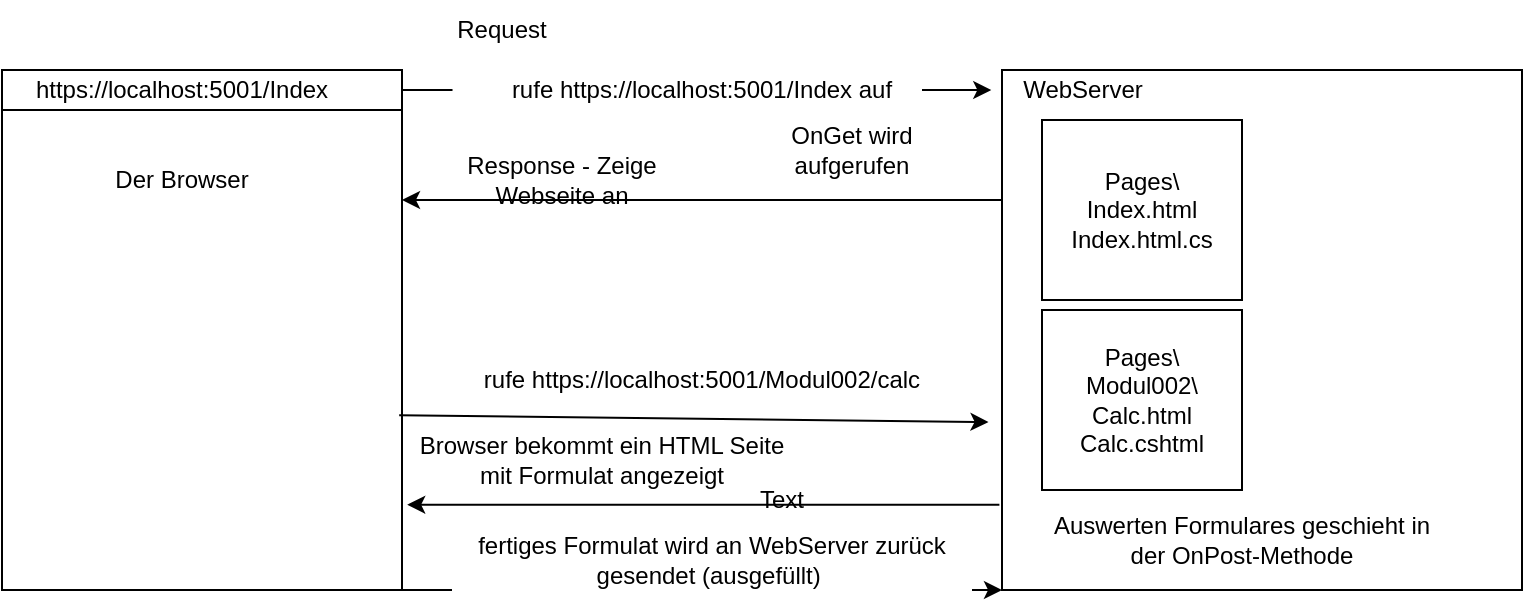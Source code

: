 <mxfile version="15.6.5" type="device"><diagram id="ldJjHAavT0CUlVBrpo_e" name="Page-1"><mxGraphModel dx="1022" dy="434" grid="1" gridSize="10" guides="1" tooltips="1" connect="1" arrows="1" fold="1" page="1" pageScale="1" pageWidth="827" pageHeight="1169" math="0" shadow="0"><root><mxCell id="0"/><mxCell id="1" parent="0"/><mxCell id="Hec4ghZCfxMhmyx206l_-2" value="" style="rounded=0;whiteSpace=wrap;html=1;" vertex="1" parent="1"><mxGeometry x="20" y="100" width="200" height="260" as="geometry"/></mxCell><mxCell id="Hec4ghZCfxMhmyx206l_-3" value="" style="rounded=0;whiteSpace=wrap;html=1;" vertex="1" parent="1"><mxGeometry x="20" y="100" width="200" height="20" as="geometry"/></mxCell><mxCell id="Hec4ghZCfxMhmyx206l_-4" value="Der Browser" style="text;html=1;strokeColor=none;fillColor=none;align=center;verticalAlign=middle;whiteSpace=wrap;rounded=0;" vertex="1" parent="1"><mxGeometry x="40" y="140" width="140" height="30" as="geometry"/></mxCell><mxCell id="Hec4ghZCfxMhmyx206l_-7" value="https://localhost:5001/Index" style="text;html=1;strokeColor=none;fillColor=none;align=center;verticalAlign=middle;whiteSpace=wrap;rounded=0;" vertex="1" parent="1"><mxGeometry x="80" y="100" width="60" height="20" as="geometry"/></mxCell><mxCell id="Hec4ghZCfxMhmyx206l_-8" value="" style="whiteSpace=wrap;html=1;aspect=fixed;" vertex="1" parent="1"><mxGeometry x="520" y="100" width="260" height="260" as="geometry"/></mxCell><mxCell id="Hec4ghZCfxMhmyx206l_-10" value="WebServer" style="text;html=1;align=center;verticalAlign=middle;resizable=0;points=[];autosize=1;strokeColor=none;fillColor=none;" vertex="1" parent="1"><mxGeometry x="520" y="100" width="80" height="20" as="geometry"/></mxCell><mxCell id="Hec4ghZCfxMhmyx206l_-11" value="Pages\&lt;br&gt;Index.html&lt;br&gt;Index.html.cs" style="rounded=0;whiteSpace=wrap;html=1;" vertex="1" parent="1"><mxGeometry x="540" y="125" width="100" height="90" as="geometry"/></mxCell><mxCell id="Hec4ghZCfxMhmyx206l_-12" value="Pages\&lt;br&gt;Modul002\&lt;br&gt;Calc.html&lt;br&gt;Calc.cshtml&lt;br&gt;" style="rounded=0;whiteSpace=wrap;html=1;" vertex="1" parent="1"><mxGeometry x="540" y="220" width="100" height="90" as="geometry"/></mxCell><mxCell id="Hec4ghZCfxMhmyx206l_-13" value="" style="endArrow=classic;html=1;rounded=0;exitX=1;exitY=0.5;exitDx=0;exitDy=0;entryX=-0.067;entryY=0.5;entryDx=0;entryDy=0;entryPerimeter=0;startArrow=none;" edge="1" parent="1" source="Hec4ghZCfxMhmyx206l_-14" target="Hec4ghZCfxMhmyx206l_-10"><mxGeometry width="50" height="50" relative="1" as="geometry"><mxPoint x="390" y="280" as="sourcePoint"/><mxPoint x="440" y="230" as="targetPoint"/></mxGeometry></mxCell><mxCell id="Hec4ghZCfxMhmyx206l_-14" value="rufe https://localhost:5001/Index auf" style="text;html=1;strokeColor=none;fillColor=none;align=center;verticalAlign=middle;whiteSpace=wrap;rounded=0;" vertex="1" parent="1"><mxGeometry x="260" y="95" width="220" height="30" as="geometry"/></mxCell><mxCell id="Hec4ghZCfxMhmyx206l_-15" value="" style="endArrow=none;html=1;rounded=0;exitX=1;exitY=0.5;exitDx=0;exitDy=0;entryX=-0.067;entryY=0.5;entryDx=0;entryDy=0;entryPerimeter=0;" edge="1" parent="1" source="Hec4ghZCfxMhmyx206l_-3" target="Hec4ghZCfxMhmyx206l_-14"><mxGeometry width="50" height="50" relative="1" as="geometry"><mxPoint x="220" y="110" as="sourcePoint"/><mxPoint x="514.64" y="110" as="targetPoint"/></mxGeometry></mxCell><mxCell id="Hec4ghZCfxMhmyx206l_-16" value="Request" style="text;html=1;strokeColor=none;fillColor=none;align=center;verticalAlign=middle;whiteSpace=wrap;rounded=0;" vertex="1" parent="1"><mxGeometry x="240" y="65" width="60" height="30" as="geometry"/></mxCell><mxCell id="Hec4ghZCfxMhmyx206l_-17" value="OnGet wird aufgerufen" style="text;html=1;strokeColor=none;fillColor=none;align=center;verticalAlign=middle;whiteSpace=wrap;rounded=0;" vertex="1" parent="1"><mxGeometry x="400" y="125" width="90" height="30" as="geometry"/></mxCell><mxCell id="Hec4ghZCfxMhmyx206l_-18" value="" style="endArrow=classic;html=1;rounded=0;exitX=0;exitY=0.25;exitDx=0;exitDy=0;entryX=1;entryY=0.25;entryDx=0;entryDy=0;" edge="1" parent="1" source="Hec4ghZCfxMhmyx206l_-8" target="Hec4ghZCfxMhmyx206l_-2"><mxGeometry width="50" height="50" relative="1" as="geometry"><mxPoint x="390" y="270" as="sourcePoint"/><mxPoint x="440" y="220" as="targetPoint"/></mxGeometry></mxCell><mxCell id="Hec4ghZCfxMhmyx206l_-19" value="Response - Zeige Webseite an" style="text;html=1;strokeColor=none;fillColor=none;align=center;verticalAlign=middle;whiteSpace=wrap;rounded=0;" vertex="1" parent="1"><mxGeometry x="230" y="140" width="140" height="30" as="geometry"/></mxCell><mxCell id="Hec4ghZCfxMhmyx206l_-20" value="" style="endArrow=classic;html=1;rounded=0;exitX=0.993;exitY=0.664;exitDx=0;exitDy=0;exitPerimeter=0;entryX=-0.026;entryY=0.677;entryDx=0;entryDy=0;entryPerimeter=0;" edge="1" parent="1" source="Hec4ghZCfxMhmyx206l_-2" target="Hec4ghZCfxMhmyx206l_-8"><mxGeometry width="50" height="50" relative="1" as="geometry"><mxPoint x="390" y="250" as="sourcePoint"/><mxPoint x="440" y="200" as="targetPoint"/></mxGeometry></mxCell><mxCell id="Hec4ghZCfxMhmyx206l_-21" value="rufe https://localhost:5001/Modul002/calc" style="text;html=1;strokeColor=none;fillColor=none;align=center;verticalAlign=middle;whiteSpace=wrap;rounded=0;" vertex="1" parent="1"><mxGeometry x="235" y="240" width="270" height="30" as="geometry"/></mxCell><mxCell id="Hec4ghZCfxMhmyx206l_-22" value="" style="endArrow=classic;html=1;rounded=0;exitX=-0.005;exitY=0.836;exitDx=0;exitDy=0;exitPerimeter=0;entryX=1.013;entryY=0.836;entryDx=0;entryDy=0;entryPerimeter=0;" edge="1" parent="1" source="Hec4ghZCfxMhmyx206l_-8" target="Hec4ghZCfxMhmyx206l_-2"><mxGeometry width="50" height="50" relative="1" as="geometry"><mxPoint x="390" y="240" as="sourcePoint"/><mxPoint x="440" y="190" as="targetPoint"/></mxGeometry></mxCell><mxCell id="Hec4ghZCfxMhmyx206l_-23" value="Browser bekommt ein HTML Seite mit Formulat angezeigt" style="text;html=1;strokeColor=none;fillColor=none;align=center;verticalAlign=middle;whiteSpace=wrap;rounded=0;" vertex="1" parent="1"><mxGeometry x="220" y="280" width="200" height="30" as="geometry"/></mxCell><mxCell id="Hec4ghZCfxMhmyx206l_-24" value="" style="endArrow=classic;html=1;rounded=0;exitX=1;exitY=1;exitDx=0;exitDy=0;entryX=0;entryY=1;entryDx=0;entryDy=0;startArrow=none;" edge="1" parent="1" source="Hec4ghZCfxMhmyx206l_-25" target="Hec4ghZCfxMhmyx206l_-8"><mxGeometry width="50" height="50" relative="1" as="geometry"><mxPoint x="390" y="210" as="sourcePoint"/><mxPoint x="440" y="160" as="targetPoint"/></mxGeometry></mxCell><mxCell id="Hec4ghZCfxMhmyx206l_-25" value="fertiges Formulat wird an WebServer zurück gesendet (ausgefüllt)&amp;nbsp;" style="text;html=1;strokeColor=none;fillColor=none;align=center;verticalAlign=middle;whiteSpace=wrap;rounded=0;" vertex="1" parent="1"><mxGeometry x="245" y="330" width="260" height="30" as="geometry"/></mxCell><mxCell id="Hec4ghZCfxMhmyx206l_-26" value="" style="endArrow=none;html=1;rounded=0;exitX=1;exitY=1;exitDx=0;exitDy=0;entryX=0;entryY=1;entryDx=0;entryDy=0;" edge="1" parent="1" source="Hec4ghZCfxMhmyx206l_-2" target="Hec4ghZCfxMhmyx206l_-25"><mxGeometry width="50" height="50" relative="1" as="geometry"><mxPoint x="220" y="360" as="sourcePoint"/><mxPoint x="520" y="360" as="targetPoint"/></mxGeometry></mxCell><mxCell id="Hec4ghZCfxMhmyx206l_-27" value="Text" style="text;html=1;strokeColor=none;fillColor=none;align=center;verticalAlign=middle;whiteSpace=wrap;rounded=0;" vertex="1" parent="1"><mxGeometry x="380" y="300" width="60" height="30" as="geometry"/></mxCell><mxCell id="Hec4ghZCfxMhmyx206l_-28" value="Auswerten Formulares geschieht in der OnPost-Methode" style="text;html=1;strokeColor=none;fillColor=none;align=center;verticalAlign=middle;whiteSpace=wrap;rounded=0;" vertex="1" parent="1"><mxGeometry x="540" y="320" width="200" height="30" as="geometry"/></mxCell></root></mxGraphModel></diagram></mxfile>